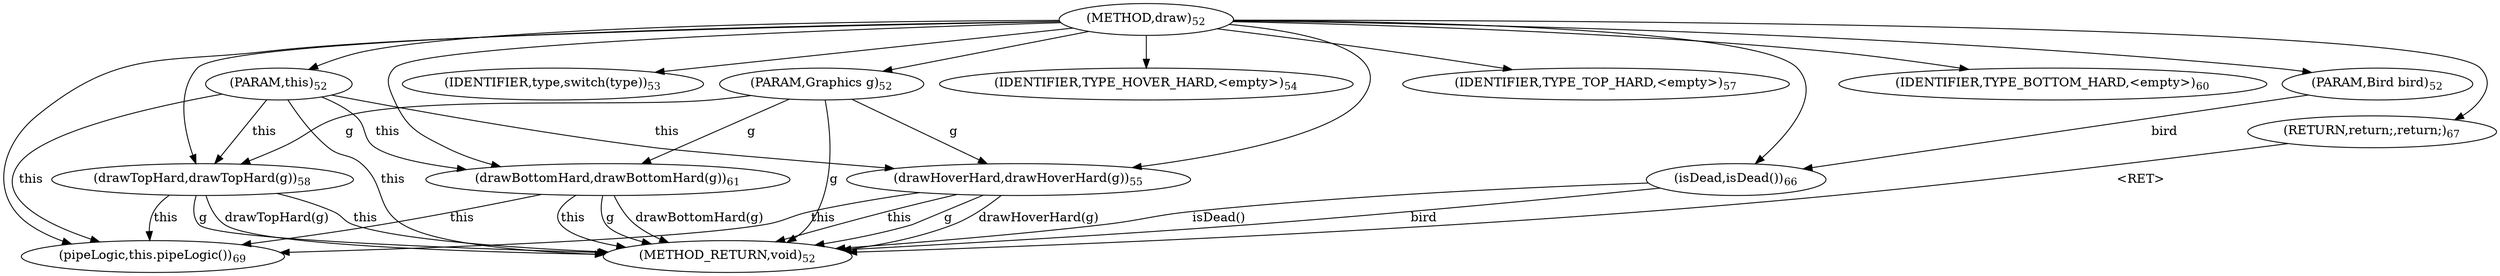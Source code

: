 digraph "draw" {  
"113" [label = <(METHOD,draw)<SUB>52</SUB>> ]
"143" [label = <(METHOD_RETURN,void)<SUB>52</SUB>> ]
"14" [label = <(PARAM,this)<SUB>52</SUB>> ]
"114" [label = <(PARAM,Graphics g)<SUB>52</SUB>> ]
"115" [label = <(PARAM,Bird bird)<SUB>52</SUB>> ]
"140" [label = <(pipeLogic,this.pipeLogic())<SUB>69</SUB>> ]
"118" [label = <(IDENTIFIER,type,switch(type))<SUB>53</SUB>> ]
"136" [label = <(isDead,isDead())<SUB>66</SUB>> ]
"140" [label = <(pipeLogic,this.pipeLogic())<SUB>69</SUB>> ]
"121" [label = <(IDENTIFIER,TYPE_HOVER_HARD,&lt;empty&gt;)<SUB>54</SUB>> ]
"122" [label = <(drawHoverHard,drawHoverHard(g))<SUB>55</SUB>> ]
"126" [label = <(IDENTIFIER,TYPE_TOP_HARD,&lt;empty&gt;)<SUB>57</SUB>> ]
"127" [label = <(drawTopHard,drawTopHard(g))<SUB>58</SUB>> ]
"131" [label = <(IDENTIFIER,TYPE_BOTTOM_HARD,&lt;empty&gt;)<SUB>60</SUB>> ]
"132" [label = <(drawBottomHard,drawBottomHard(g))<SUB>61</SUB>> ]
"136" [label = <(isDead,isDead())<SUB>66</SUB>> ]
"139" [label = <(RETURN,return;,return;)<SUB>67</SUB>> ]
"122" [label = <(drawHoverHard,drawHoverHard(g))<SUB>55</SUB>> ]
"122" [label = <(drawHoverHard,drawHoverHard(g))<SUB>55</SUB>> ]
"127" [label = <(drawTopHard,drawTopHard(g))<SUB>58</SUB>> ]
"127" [label = <(drawTopHard,drawTopHard(g))<SUB>58</SUB>> ]
"132" [label = <(drawBottomHard,drawBottomHard(g))<SUB>61</SUB>> ]
"132" [label = <(drawBottomHard,drawBottomHard(g))<SUB>61</SUB>> ]
  "139" -> "143"  [ label = "&lt;RET&gt;"] 
  "14" -> "143"  [ label = "this"] 
  "114" -> "143"  [ label = "g"] 
  "132" -> "143"  [ label = "this"] 
  "132" -> "143"  [ label = "g"] 
  "132" -> "143"  [ label = "drawBottomHard(g)"] 
  "127" -> "143"  [ label = "this"] 
  "127" -> "143"  [ label = "g"] 
  "127" -> "143"  [ label = "drawTopHard(g)"] 
  "122" -> "143"  [ label = "this"] 
  "122" -> "143"  [ label = "g"] 
  "122" -> "143"  [ label = "drawHoverHard(g)"] 
  "136" -> "143"  [ label = "bird"] 
  "136" -> "143"  [ label = "isDead()"] 
  "113" -> "14" 
  "113" -> "114" 
  "113" -> "115" 
  "113" -> "118" 
  "14" -> "140"  [ label = "this"] 
  "132" -> "140"  [ label = "this"] 
  "127" -> "140"  [ label = "this"] 
  "122" -> "140"  [ label = "this"] 
  "113" -> "140" 
  "113" -> "121" 
  "113" -> "126" 
  "113" -> "131" 
  "115" -> "136"  [ label = "bird"] 
  "113" -> "136" 
  "113" -> "139" 
  "14" -> "122"  [ label = "this"] 
  "113" -> "122" 
  "114" -> "122"  [ label = "g"] 
  "14" -> "127"  [ label = "this"] 
  "113" -> "127" 
  "114" -> "127"  [ label = "g"] 
  "14" -> "132"  [ label = "this"] 
  "113" -> "132" 
  "114" -> "132"  [ label = "g"] 
}
